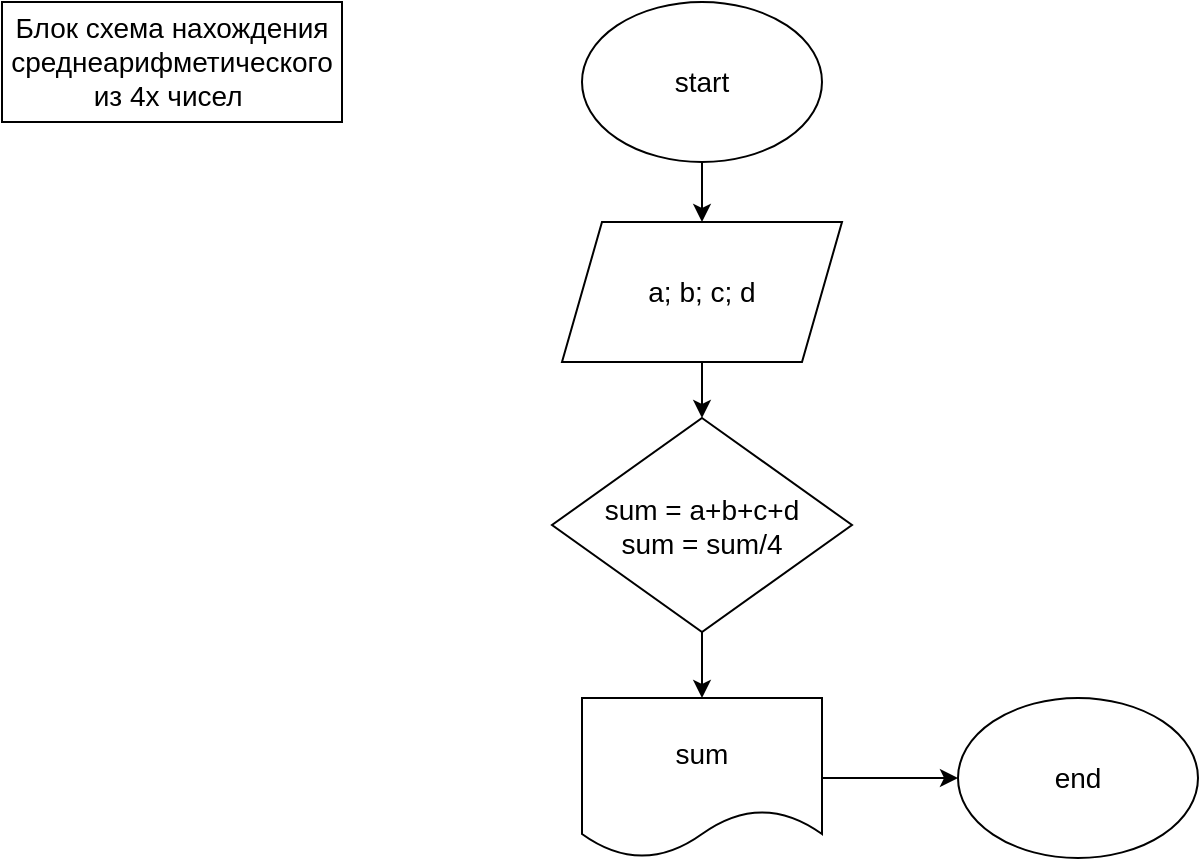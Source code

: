 <mxfile version="21.0.7" type="device"><diagram name="Страница 1" id="IVFSJN0oHct35iAttQXV"><mxGraphModel dx="1010" dy="550" grid="1" gridSize="14" guides="1" tooltips="1" connect="1" arrows="1" fold="1" page="1" pageScale="1" pageWidth="827" pageHeight="1169" math="0" shadow="0"><root><mxCell id="0"/><mxCell id="1" parent="0"/><mxCell id="TI_J1H4-uXtMKGgqjMDm-1" value="Блок схема нахождения среднеарифметического из 4х чисел&amp;nbsp;" style="rounded=0;whiteSpace=wrap;html=1;fontSize=14;" parent="1" vertex="1"><mxGeometry x="40" y="30" width="170" height="60" as="geometry"/></mxCell><mxCell id="TI_J1H4-uXtMKGgqjMDm-4" style="edgeStyle=orthogonalEdgeStyle;rounded=0;orthogonalLoop=1;jettySize=auto;html=1;" parent="1" source="TI_J1H4-uXtMKGgqjMDm-2" edge="1"><mxGeometry relative="1" as="geometry"><mxPoint x="390" y="140" as="targetPoint"/></mxGeometry></mxCell><mxCell id="TI_J1H4-uXtMKGgqjMDm-2" value="start" style="ellipse;whiteSpace=wrap;html=1;fontSize=14;" parent="1" vertex="1"><mxGeometry x="330" y="30" width="120" height="80" as="geometry"/></mxCell><mxCell id="TI_J1H4-uXtMKGgqjMDm-6" value="" style="edgeStyle=orthogonalEdgeStyle;rounded=0;orthogonalLoop=1;jettySize=auto;html=1;" parent="1" source="TI_J1H4-uXtMKGgqjMDm-3" target="TI_J1H4-uXtMKGgqjMDm-5" edge="1"><mxGeometry relative="1" as="geometry"/></mxCell><mxCell id="TI_J1H4-uXtMKGgqjMDm-3" value="&lt;font style=&quot;font-size: 14px;&quot;&gt;a; b; c; d&lt;/font&gt;" style="shape=parallelogram;perimeter=parallelogramPerimeter;whiteSpace=wrap;html=1;fixedSize=1;" parent="1" vertex="1"><mxGeometry x="320" y="140" width="140" height="70" as="geometry"/></mxCell><mxCell id="TI_J1H4-uXtMKGgqjMDm-8" style="edgeStyle=orthogonalEdgeStyle;rounded=0;orthogonalLoop=1;jettySize=auto;html=1;exitX=0.5;exitY=1;exitDx=0;exitDy=0;entryX=0.5;entryY=0;entryDx=0;entryDy=0;fontSize=14;" parent="1" source="TI_J1H4-uXtMKGgqjMDm-5" target="TI_J1H4-uXtMKGgqjMDm-7" edge="1"><mxGeometry relative="1" as="geometry"/></mxCell><mxCell id="TI_J1H4-uXtMKGgqjMDm-5" value="sum = a+b+c+d&lt;br style=&quot;font-size: 14px;&quot;&gt;sum = sum/4" style="rhombus;whiteSpace=wrap;html=1;fontSize=14;" parent="1" vertex="1"><mxGeometry x="315" y="238" width="150" height="107" as="geometry"/></mxCell><mxCell id="TI_J1H4-uXtMKGgqjMDm-10" style="edgeStyle=orthogonalEdgeStyle;rounded=0;orthogonalLoop=1;jettySize=auto;html=1;exitX=1;exitY=0.5;exitDx=0;exitDy=0;entryX=0;entryY=0.5;entryDx=0;entryDy=0;fontSize=14;" parent="1" source="TI_J1H4-uXtMKGgqjMDm-7" target="TI_J1H4-uXtMKGgqjMDm-9" edge="1"><mxGeometry relative="1" as="geometry"/></mxCell><mxCell id="TI_J1H4-uXtMKGgqjMDm-7" value="sum" style="shape=document;whiteSpace=wrap;html=1;boundedLbl=1;fontSize=14;" parent="1" vertex="1"><mxGeometry x="330" y="378" width="120" height="80" as="geometry"/></mxCell><mxCell id="TI_J1H4-uXtMKGgqjMDm-9" value="end" style="ellipse;whiteSpace=wrap;html=1;fontSize=14;" parent="1" vertex="1"><mxGeometry x="518" y="378" width="120" height="80" as="geometry"/></mxCell></root></mxGraphModel></diagram></mxfile>